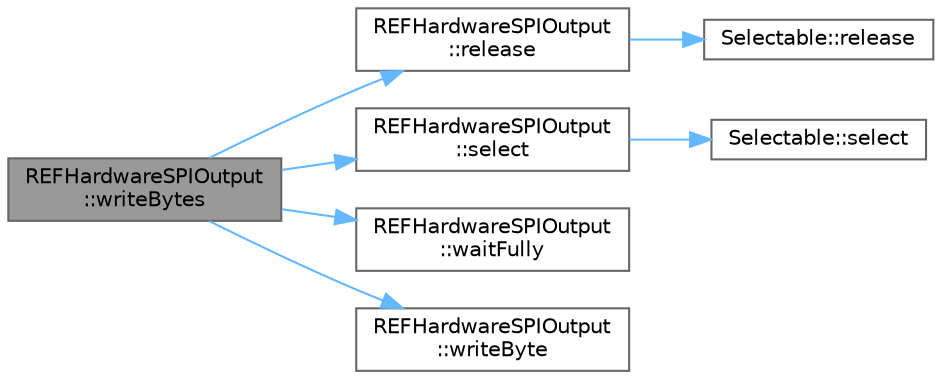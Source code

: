 digraph "REFHardwareSPIOutput::writeBytes"
{
 // LATEX_PDF_SIZE
  bgcolor="transparent";
  edge [fontname=Helvetica,fontsize=10,labelfontname=Helvetica,labelfontsize=10];
  node [fontname=Helvetica,fontsize=10,shape=box,height=0.2,width=0.4];
  rankdir="LR";
  Node1 [id="Node000001",label="REFHardwareSPIOutput\l::writeBytes",height=0.2,width=0.4,color="gray40", fillcolor="grey60", style="filled", fontcolor="black",tooltip="A full cycle of writing a value for len bytes, including select, release, and waiting."];
  Node1 -> Node2 [id="edge1_Node000001_Node000002",color="steelblue1",style="solid",tooltip=" "];
  Node2 [id="Node000002",label="REFHardwareSPIOutput\l::release",height=0.2,width=0.4,color="grey40", fillcolor="white", style="filled",URL="$d6/dd4/class_r_e_f_hardware_s_p_i_output.html#a7c39a37f4a8d759bfb59623fa95b09ce",tooltip="release the CS select"];
  Node2 -> Node3 [id="edge2_Node000002_Node000003",color="steelblue1",style="solid",tooltip=" "];
  Node3 [id="Node000003",label="Selectable::release",height=0.2,width=0.4,color="grey40", fillcolor="white", style="filled",URL="$dd/da1/class_selectable.html#a190c264a07995c20d72ea5d52eb60e47",tooltip="Release this object."];
  Node1 -> Node4 [id="edge3_Node000001_Node000004",color="steelblue1",style="solid",tooltip=" "];
  Node4 [id="Node000004",label="REFHardwareSPIOutput\l::select",height=0.2,width=0.4,color="grey40", fillcolor="white", style="filled",URL="$d6/dd4/class_r_e_f_hardware_s_p_i_output.html#a9f51d6a4a6ab66c709ff1d677815946b",tooltip="latch the CS select"];
  Node4 -> Node5 [id="edge4_Node000004_Node000005",color="steelblue1",style="solid",tooltip=" "];
  Node5 [id="Node000005",label="Selectable::select",height=0.2,width=0.4,color="grey40", fillcolor="white", style="filled",URL="$dd/da1/class_selectable.html#a5536adac637a1c55c3778158c7f38840",tooltip="Select this object."];
  Node1 -> Node6 [id="edge5_Node000001_Node000006",color="steelblue1",style="solid",tooltip=" "];
  Node6 [id="Node000006",label="REFHardwareSPIOutput\l::waitFully",height=0.2,width=0.4,color="grey40", fillcolor="white", style="filled",URL="$d6/dd4/class_r_e_f_hardware_s_p_i_output.html#acca3a544ce9f832fab85a471432b12bd",tooltip="wait until all queued up data has been written"];
  Node1 -> Node7 [id="edge6_Node000001_Node000007",color="steelblue1",style="solid",tooltip=" "];
  Node7 [id="Node000007",label="REFHardwareSPIOutput\l::writeByte",height=0.2,width=0.4,color="grey40", fillcolor="white", style="filled",URL="$d6/dd4/class_r_e_f_hardware_s_p_i_output.html#a077457b7a802ee946db4b2f8117d5ad4",tooltip="write a byte out via SPI (returns immediately on writing register)"];
}
